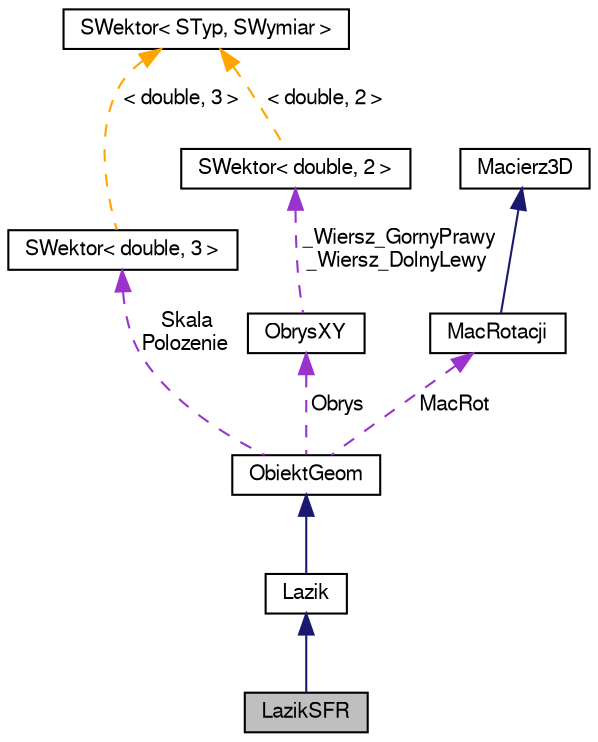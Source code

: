 digraph "LazikSFR"
{
 // LATEX_PDF_SIZE
  edge [fontname="FreeSans",fontsize="10",labelfontname="FreeSans",labelfontsize="10"];
  node [fontname="FreeSans",fontsize="10",shape=record];
  Node1 [label="LazikSFR",height=0.2,width=0.4,color="black", fillcolor="grey75", style="filled", fontcolor="black",tooltip="Klasa LazikSFR dziedziczy klasy Lazik. Pozwala ona na dodoatkowe funkcjonalnosci takie jak dodawanie ..."];
  Node2 -> Node1 [dir="back",color="midnightblue",fontsize="10",style="solid",fontname="FreeSans"];
  Node2 [label="Lazik",height=0.2,width=0.4,color="black", fillcolor="white", style="filled",URL="$a00097.html",tooltip="Klasa modeluje Lazik. Dziedziczy on z klasy ObiektGeom   Klasa posiada funkcjonalnosc sprawdzania kol..."];
  Node3 -> Node2 [dir="back",color="midnightblue",fontsize="10",style="solid",fontname="FreeSans"];
  Node3 [label="ObiektGeom",height=0.2,width=0.4,color="black", fillcolor="white", style="filled",URL="$a00109.html",tooltip="Klasa modeluje obiekt geometryczny"];
  Node4 -> Node3 [dir="back",color="darkorchid3",fontsize="10",style="dashed",label=" Skala\nPolozenie" ,fontname="FreeSans"];
  Node4 [label="SWektor\< double, 3 \>",height=0.2,width=0.4,color="black", fillcolor="white", style="filled",URL="$a00129.html",tooltip=" "];
  Node5 -> Node4 [dir="back",color="orange",fontsize="10",style="dashed",label=" \< double, 3 \>" ,fontname="FreeSans"];
  Node5 [label="SWektor\< STyp, SWymiar \>",height=0.2,width=0.4,color="black", fillcolor="white", style="filled",URL="$a00129.html",tooltip=" "];
  Node6 -> Node3 [dir="back",color="darkorchid3",fontsize="10",style="dashed",label=" MacRot" ,fontname="FreeSans"];
  Node6 [label="MacRotacji",height=0.2,width=0.4,color="black", fillcolor="white", style="filled",URL="$a00105.html",tooltip="Klasa modeluje pojecie Macierzy Rotacji.   Dziedzczy ona z klasy Macierz3D."];
  Node7 -> Node6 [dir="back",color="midnightblue",fontsize="10",style="solid",fontname="FreeSans"];
  Node7 [label="Macierz3D",height=0.2,width=0.4,color="black", fillcolor="white", style="filled",URL="$a00125.html",tooltip=" "];
  Node8 -> Node3 [dir="back",color="darkorchid3",fontsize="10",style="dashed",label=" Obrys" ,fontname="FreeSans"];
  Node8 [label="ObrysXY",height=0.2,width=0.4,color="black", fillcolor="white", style="filled",URL="$a00113.html",tooltip="Klasa ObryXY sluzy do wyznaczania obrysow obiektow i sprawdzania czy sie one nakladaja czy nie."];
  Node9 -> Node8 [dir="back",color="darkorchid3",fontsize="10",style="dashed",label=" _Wiersz_GornyPrawy\n_Wiersz_DolnyLewy" ,fontname="FreeSans"];
  Node9 [label="SWektor\< double, 2 \>",height=0.2,width=0.4,color="black", fillcolor="white", style="filled",URL="$a00129.html",tooltip=" "];
  Node5 -> Node9 [dir="back",color="orange",fontsize="10",style="dashed",label=" \< double, 2 \>" ,fontname="FreeSans"];
}

